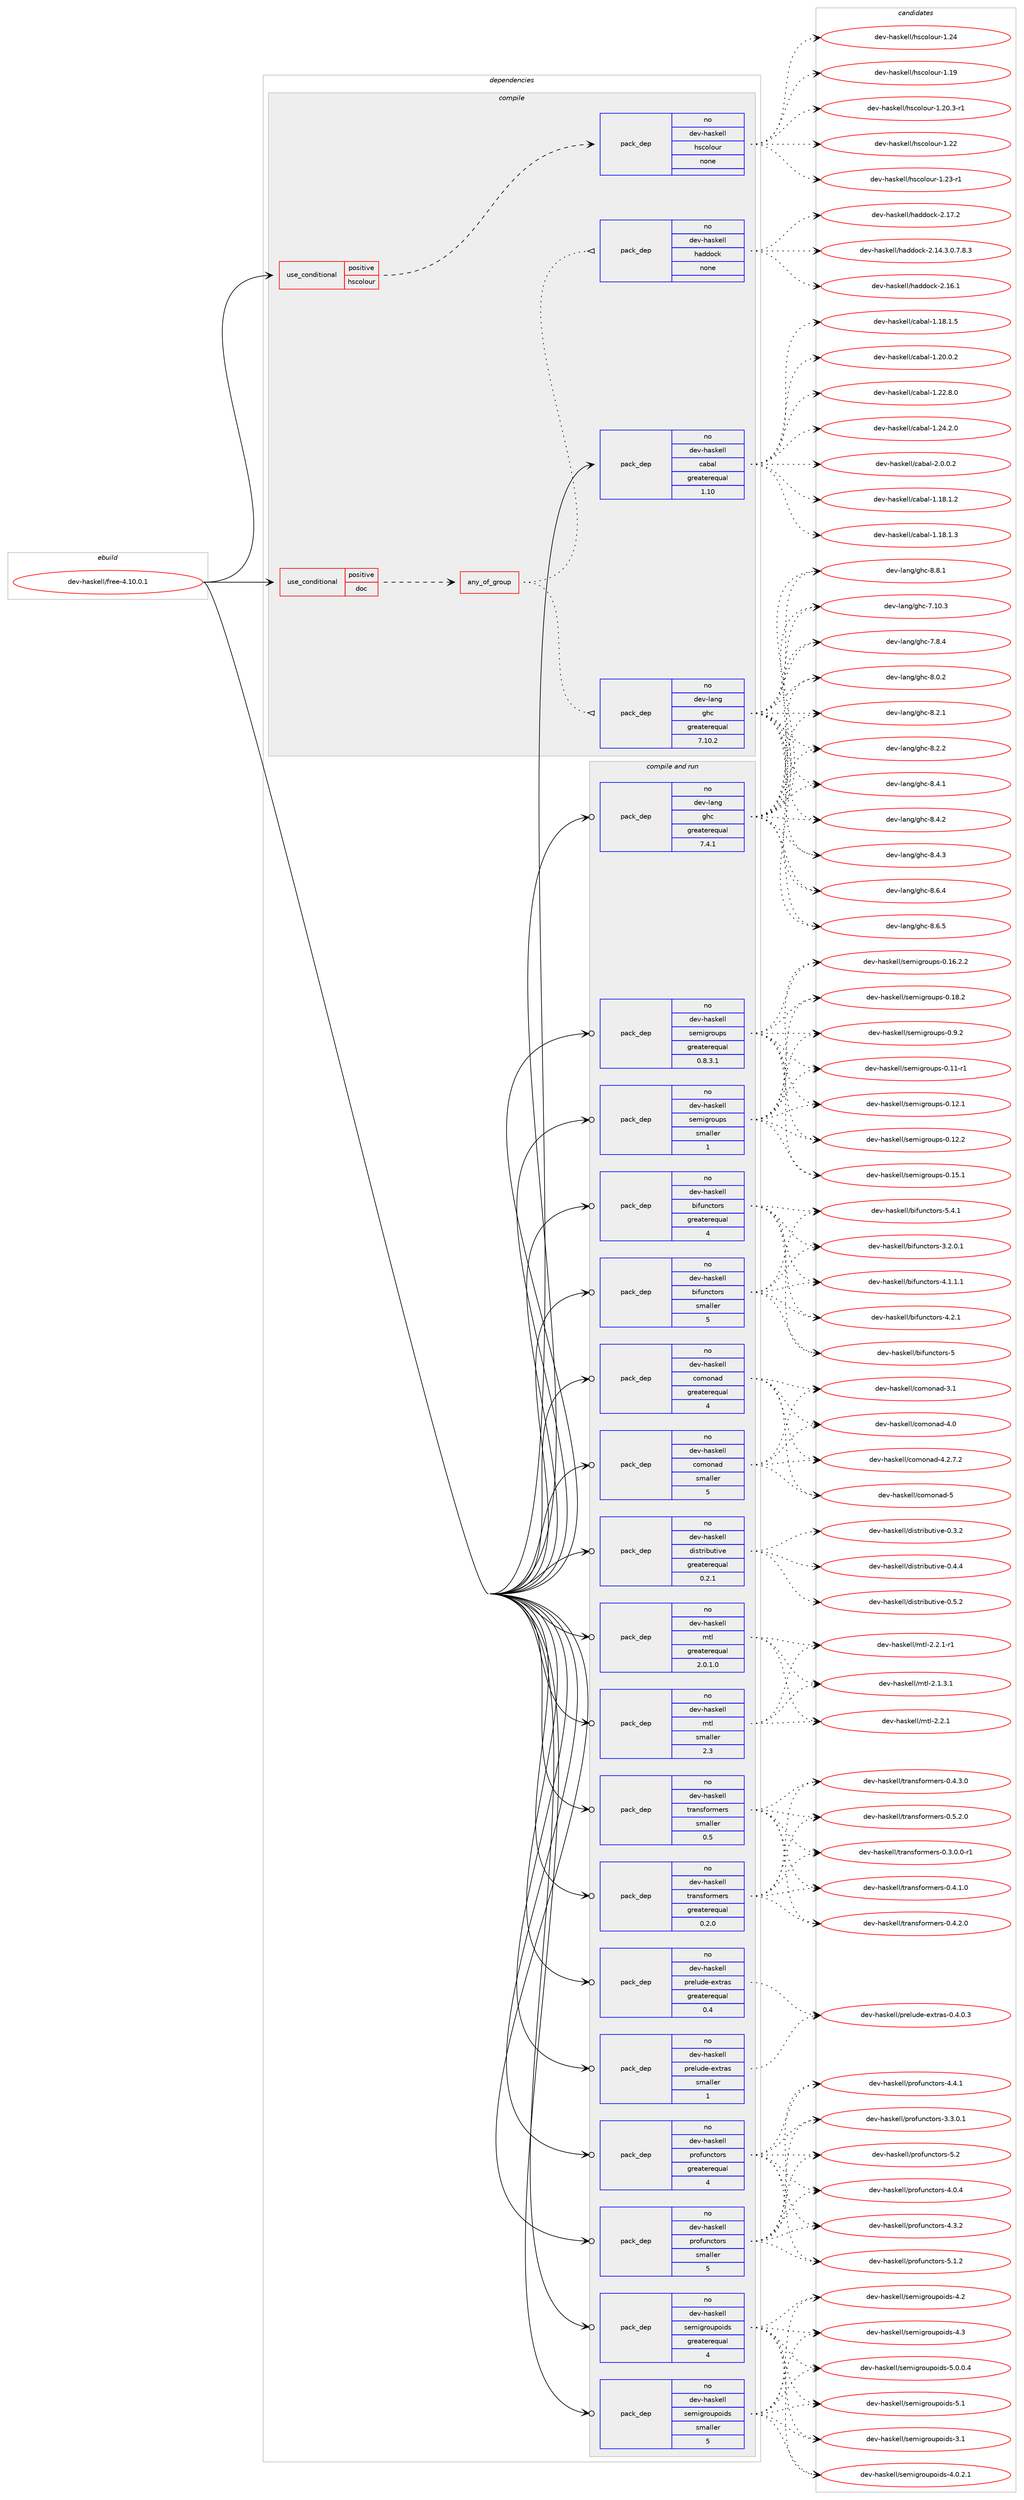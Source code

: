 digraph prolog {

# *************
# Graph options
# *************

newrank=true;
concentrate=true;
compound=true;
graph [rankdir=LR,fontname=Helvetica,fontsize=10,ranksep=1.5];#, ranksep=2.5, nodesep=0.2];
edge  [arrowhead=vee];
node  [fontname=Helvetica,fontsize=10];

# **********
# The ebuild
# **********

subgraph cluster_leftcol {
color=gray;
rank=same;
label=<<i>ebuild</i>>;
id [label="dev-haskell/free-4.10.0.1", color=red, width=4, href="../dev-haskell/free-4.10.0.1.svg"];
}

# ****************
# The dependencies
# ****************

subgraph cluster_midcol {
color=gray;
label=<<i>dependencies</i>>;
subgraph cluster_compile {
fillcolor="#eeeeee";
style=filled;
label=<<i>compile</i>>;
subgraph cond125759 {
dependency532717 [label=<<TABLE BORDER="0" CELLBORDER="1" CELLSPACING="0" CELLPADDING="4"><TR><TD ROWSPAN="3" CELLPADDING="10">use_conditional</TD></TR><TR><TD>positive</TD></TR><TR><TD>doc</TD></TR></TABLE>>, shape=none, color=red];
subgraph any9857 {
dependency532718 [label=<<TABLE BORDER="0" CELLBORDER="1" CELLSPACING="0" CELLPADDING="4"><TR><TD CELLPADDING="10">any_of_group</TD></TR></TABLE>>, shape=none, color=red];subgraph pack396744 {
dependency532719 [label=<<TABLE BORDER="0" CELLBORDER="1" CELLSPACING="0" CELLPADDING="4" WIDTH="220"><TR><TD ROWSPAN="6" CELLPADDING="30">pack_dep</TD></TR><TR><TD WIDTH="110">no</TD></TR><TR><TD>dev-haskell</TD></TR><TR><TD>haddock</TD></TR><TR><TD>none</TD></TR><TR><TD></TD></TR></TABLE>>, shape=none, color=blue];
}
dependency532718:e -> dependency532719:w [weight=20,style="dotted",arrowhead="oinv"];
subgraph pack396745 {
dependency532720 [label=<<TABLE BORDER="0" CELLBORDER="1" CELLSPACING="0" CELLPADDING="4" WIDTH="220"><TR><TD ROWSPAN="6" CELLPADDING="30">pack_dep</TD></TR><TR><TD WIDTH="110">no</TD></TR><TR><TD>dev-lang</TD></TR><TR><TD>ghc</TD></TR><TR><TD>greaterequal</TD></TR><TR><TD>7.10.2</TD></TR></TABLE>>, shape=none, color=blue];
}
dependency532718:e -> dependency532720:w [weight=20,style="dotted",arrowhead="oinv"];
}
dependency532717:e -> dependency532718:w [weight=20,style="dashed",arrowhead="vee"];
}
id:e -> dependency532717:w [weight=20,style="solid",arrowhead="vee"];
subgraph cond125760 {
dependency532721 [label=<<TABLE BORDER="0" CELLBORDER="1" CELLSPACING="0" CELLPADDING="4"><TR><TD ROWSPAN="3" CELLPADDING="10">use_conditional</TD></TR><TR><TD>positive</TD></TR><TR><TD>hscolour</TD></TR></TABLE>>, shape=none, color=red];
subgraph pack396746 {
dependency532722 [label=<<TABLE BORDER="0" CELLBORDER="1" CELLSPACING="0" CELLPADDING="4" WIDTH="220"><TR><TD ROWSPAN="6" CELLPADDING="30">pack_dep</TD></TR><TR><TD WIDTH="110">no</TD></TR><TR><TD>dev-haskell</TD></TR><TR><TD>hscolour</TD></TR><TR><TD>none</TD></TR><TR><TD></TD></TR></TABLE>>, shape=none, color=blue];
}
dependency532721:e -> dependency532722:w [weight=20,style="dashed",arrowhead="vee"];
}
id:e -> dependency532721:w [weight=20,style="solid",arrowhead="vee"];
subgraph pack396747 {
dependency532723 [label=<<TABLE BORDER="0" CELLBORDER="1" CELLSPACING="0" CELLPADDING="4" WIDTH="220"><TR><TD ROWSPAN="6" CELLPADDING="30">pack_dep</TD></TR><TR><TD WIDTH="110">no</TD></TR><TR><TD>dev-haskell</TD></TR><TR><TD>cabal</TD></TR><TR><TD>greaterequal</TD></TR><TR><TD>1.10</TD></TR></TABLE>>, shape=none, color=blue];
}
id:e -> dependency532723:w [weight=20,style="solid",arrowhead="vee"];
}
subgraph cluster_compileandrun {
fillcolor="#eeeeee";
style=filled;
label=<<i>compile and run</i>>;
subgraph pack396748 {
dependency532724 [label=<<TABLE BORDER="0" CELLBORDER="1" CELLSPACING="0" CELLPADDING="4" WIDTH="220"><TR><TD ROWSPAN="6" CELLPADDING="30">pack_dep</TD></TR><TR><TD WIDTH="110">no</TD></TR><TR><TD>dev-haskell</TD></TR><TR><TD>bifunctors</TD></TR><TR><TD>greaterequal</TD></TR><TR><TD>4</TD></TR></TABLE>>, shape=none, color=blue];
}
id:e -> dependency532724:w [weight=20,style="solid",arrowhead="odotvee"];
subgraph pack396749 {
dependency532725 [label=<<TABLE BORDER="0" CELLBORDER="1" CELLSPACING="0" CELLPADDING="4" WIDTH="220"><TR><TD ROWSPAN="6" CELLPADDING="30">pack_dep</TD></TR><TR><TD WIDTH="110">no</TD></TR><TR><TD>dev-haskell</TD></TR><TR><TD>bifunctors</TD></TR><TR><TD>smaller</TD></TR><TR><TD>5</TD></TR></TABLE>>, shape=none, color=blue];
}
id:e -> dependency532725:w [weight=20,style="solid",arrowhead="odotvee"];
subgraph pack396750 {
dependency532726 [label=<<TABLE BORDER="0" CELLBORDER="1" CELLSPACING="0" CELLPADDING="4" WIDTH="220"><TR><TD ROWSPAN="6" CELLPADDING="30">pack_dep</TD></TR><TR><TD WIDTH="110">no</TD></TR><TR><TD>dev-haskell</TD></TR><TR><TD>comonad</TD></TR><TR><TD>greaterequal</TD></TR><TR><TD>4</TD></TR></TABLE>>, shape=none, color=blue];
}
id:e -> dependency532726:w [weight=20,style="solid",arrowhead="odotvee"];
subgraph pack396751 {
dependency532727 [label=<<TABLE BORDER="0" CELLBORDER="1" CELLSPACING="0" CELLPADDING="4" WIDTH="220"><TR><TD ROWSPAN="6" CELLPADDING="30">pack_dep</TD></TR><TR><TD WIDTH="110">no</TD></TR><TR><TD>dev-haskell</TD></TR><TR><TD>comonad</TD></TR><TR><TD>smaller</TD></TR><TR><TD>5</TD></TR></TABLE>>, shape=none, color=blue];
}
id:e -> dependency532727:w [weight=20,style="solid",arrowhead="odotvee"];
subgraph pack396752 {
dependency532728 [label=<<TABLE BORDER="0" CELLBORDER="1" CELLSPACING="0" CELLPADDING="4" WIDTH="220"><TR><TD ROWSPAN="6" CELLPADDING="30">pack_dep</TD></TR><TR><TD WIDTH="110">no</TD></TR><TR><TD>dev-haskell</TD></TR><TR><TD>distributive</TD></TR><TR><TD>greaterequal</TD></TR><TR><TD>0.2.1</TD></TR></TABLE>>, shape=none, color=blue];
}
id:e -> dependency532728:w [weight=20,style="solid",arrowhead="odotvee"];
subgraph pack396753 {
dependency532729 [label=<<TABLE BORDER="0" CELLBORDER="1" CELLSPACING="0" CELLPADDING="4" WIDTH="220"><TR><TD ROWSPAN="6" CELLPADDING="30">pack_dep</TD></TR><TR><TD WIDTH="110">no</TD></TR><TR><TD>dev-haskell</TD></TR><TR><TD>mtl</TD></TR><TR><TD>greaterequal</TD></TR><TR><TD>2.0.1.0</TD></TR></TABLE>>, shape=none, color=blue];
}
id:e -> dependency532729:w [weight=20,style="solid",arrowhead="odotvee"];
subgraph pack396754 {
dependency532730 [label=<<TABLE BORDER="0" CELLBORDER="1" CELLSPACING="0" CELLPADDING="4" WIDTH="220"><TR><TD ROWSPAN="6" CELLPADDING="30">pack_dep</TD></TR><TR><TD WIDTH="110">no</TD></TR><TR><TD>dev-haskell</TD></TR><TR><TD>mtl</TD></TR><TR><TD>smaller</TD></TR><TR><TD>2.3</TD></TR></TABLE>>, shape=none, color=blue];
}
id:e -> dependency532730:w [weight=20,style="solid",arrowhead="odotvee"];
subgraph pack396755 {
dependency532731 [label=<<TABLE BORDER="0" CELLBORDER="1" CELLSPACING="0" CELLPADDING="4" WIDTH="220"><TR><TD ROWSPAN="6" CELLPADDING="30">pack_dep</TD></TR><TR><TD WIDTH="110">no</TD></TR><TR><TD>dev-haskell</TD></TR><TR><TD>prelude-extras</TD></TR><TR><TD>greaterequal</TD></TR><TR><TD>0.4</TD></TR></TABLE>>, shape=none, color=blue];
}
id:e -> dependency532731:w [weight=20,style="solid",arrowhead="odotvee"];
subgraph pack396756 {
dependency532732 [label=<<TABLE BORDER="0" CELLBORDER="1" CELLSPACING="0" CELLPADDING="4" WIDTH="220"><TR><TD ROWSPAN="6" CELLPADDING="30">pack_dep</TD></TR><TR><TD WIDTH="110">no</TD></TR><TR><TD>dev-haskell</TD></TR><TR><TD>prelude-extras</TD></TR><TR><TD>smaller</TD></TR><TR><TD>1</TD></TR></TABLE>>, shape=none, color=blue];
}
id:e -> dependency532732:w [weight=20,style="solid",arrowhead="odotvee"];
subgraph pack396757 {
dependency532733 [label=<<TABLE BORDER="0" CELLBORDER="1" CELLSPACING="0" CELLPADDING="4" WIDTH="220"><TR><TD ROWSPAN="6" CELLPADDING="30">pack_dep</TD></TR><TR><TD WIDTH="110">no</TD></TR><TR><TD>dev-haskell</TD></TR><TR><TD>profunctors</TD></TR><TR><TD>greaterequal</TD></TR><TR><TD>4</TD></TR></TABLE>>, shape=none, color=blue];
}
id:e -> dependency532733:w [weight=20,style="solid",arrowhead="odotvee"];
subgraph pack396758 {
dependency532734 [label=<<TABLE BORDER="0" CELLBORDER="1" CELLSPACING="0" CELLPADDING="4" WIDTH="220"><TR><TD ROWSPAN="6" CELLPADDING="30">pack_dep</TD></TR><TR><TD WIDTH="110">no</TD></TR><TR><TD>dev-haskell</TD></TR><TR><TD>profunctors</TD></TR><TR><TD>smaller</TD></TR><TR><TD>5</TD></TR></TABLE>>, shape=none, color=blue];
}
id:e -> dependency532734:w [weight=20,style="solid",arrowhead="odotvee"];
subgraph pack396759 {
dependency532735 [label=<<TABLE BORDER="0" CELLBORDER="1" CELLSPACING="0" CELLPADDING="4" WIDTH="220"><TR><TD ROWSPAN="6" CELLPADDING="30">pack_dep</TD></TR><TR><TD WIDTH="110">no</TD></TR><TR><TD>dev-haskell</TD></TR><TR><TD>semigroupoids</TD></TR><TR><TD>greaterequal</TD></TR><TR><TD>4</TD></TR></TABLE>>, shape=none, color=blue];
}
id:e -> dependency532735:w [weight=20,style="solid",arrowhead="odotvee"];
subgraph pack396760 {
dependency532736 [label=<<TABLE BORDER="0" CELLBORDER="1" CELLSPACING="0" CELLPADDING="4" WIDTH="220"><TR><TD ROWSPAN="6" CELLPADDING="30">pack_dep</TD></TR><TR><TD WIDTH="110">no</TD></TR><TR><TD>dev-haskell</TD></TR><TR><TD>semigroupoids</TD></TR><TR><TD>smaller</TD></TR><TR><TD>5</TD></TR></TABLE>>, shape=none, color=blue];
}
id:e -> dependency532736:w [weight=20,style="solid",arrowhead="odotvee"];
subgraph pack396761 {
dependency532737 [label=<<TABLE BORDER="0" CELLBORDER="1" CELLSPACING="0" CELLPADDING="4" WIDTH="220"><TR><TD ROWSPAN="6" CELLPADDING="30">pack_dep</TD></TR><TR><TD WIDTH="110">no</TD></TR><TR><TD>dev-haskell</TD></TR><TR><TD>semigroups</TD></TR><TR><TD>greaterequal</TD></TR><TR><TD>0.8.3.1</TD></TR></TABLE>>, shape=none, color=blue];
}
id:e -> dependency532737:w [weight=20,style="solid",arrowhead="odotvee"];
subgraph pack396762 {
dependency532738 [label=<<TABLE BORDER="0" CELLBORDER="1" CELLSPACING="0" CELLPADDING="4" WIDTH="220"><TR><TD ROWSPAN="6" CELLPADDING="30">pack_dep</TD></TR><TR><TD WIDTH="110">no</TD></TR><TR><TD>dev-haskell</TD></TR><TR><TD>semigroups</TD></TR><TR><TD>smaller</TD></TR><TR><TD>1</TD></TR></TABLE>>, shape=none, color=blue];
}
id:e -> dependency532738:w [weight=20,style="solid",arrowhead="odotvee"];
subgraph pack396763 {
dependency532739 [label=<<TABLE BORDER="0" CELLBORDER="1" CELLSPACING="0" CELLPADDING="4" WIDTH="220"><TR><TD ROWSPAN="6" CELLPADDING="30">pack_dep</TD></TR><TR><TD WIDTH="110">no</TD></TR><TR><TD>dev-haskell</TD></TR><TR><TD>transformers</TD></TR><TR><TD>greaterequal</TD></TR><TR><TD>0.2.0</TD></TR></TABLE>>, shape=none, color=blue];
}
id:e -> dependency532739:w [weight=20,style="solid",arrowhead="odotvee"];
subgraph pack396764 {
dependency532740 [label=<<TABLE BORDER="0" CELLBORDER="1" CELLSPACING="0" CELLPADDING="4" WIDTH="220"><TR><TD ROWSPAN="6" CELLPADDING="30">pack_dep</TD></TR><TR><TD WIDTH="110">no</TD></TR><TR><TD>dev-haskell</TD></TR><TR><TD>transformers</TD></TR><TR><TD>smaller</TD></TR><TR><TD>0.5</TD></TR></TABLE>>, shape=none, color=blue];
}
id:e -> dependency532740:w [weight=20,style="solid",arrowhead="odotvee"];
subgraph pack396765 {
dependency532741 [label=<<TABLE BORDER="0" CELLBORDER="1" CELLSPACING="0" CELLPADDING="4" WIDTH="220"><TR><TD ROWSPAN="6" CELLPADDING="30">pack_dep</TD></TR><TR><TD WIDTH="110">no</TD></TR><TR><TD>dev-lang</TD></TR><TR><TD>ghc</TD></TR><TR><TD>greaterequal</TD></TR><TR><TD>7.4.1</TD></TR></TABLE>>, shape=none, color=blue];
}
id:e -> dependency532741:w [weight=20,style="solid",arrowhead="odotvee"];
}
subgraph cluster_run {
fillcolor="#eeeeee";
style=filled;
label=<<i>run</i>>;
}
}

# **************
# The candidates
# **************

subgraph cluster_choices {
rank=same;
color=gray;
label=<<i>candidates</i>>;

subgraph choice396744 {
color=black;
nodesep=1;
choice1001011184510497115107101108108471049710010011199107455046495246514648465546564651 [label="dev-haskell/haddock-2.14.3.0.7.8.3", color=red, width=4,href="../dev-haskell/haddock-2.14.3.0.7.8.3.svg"];
choice100101118451049711510710110810847104971001001119910745504649544649 [label="dev-haskell/haddock-2.16.1", color=red, width=4,href="../dev-haskell/haddock-2.16.1.svg"];
choice100101118451049711510710110810847104971001001119910745504649554650 [label="dev-haskell/haddock-2.17.2", color=red, width=4,href="../dev-haskell/haddock-2.17.2.svg"];
dependency532719:e -> choice1001011184510497115107101108108471049710010011199107455046495246514648465546564651:w [style=dotted,weight="100"];
dependency532719:e -> choice100101118451049711510710110810847104971001001119910745504649544649:w [style=dotted,weight="100"];
dependency532719:e -> choice100101118451049711510710110810847104971001001119910745504649554650:w [style=dotted,weight="100"];
}
subgraph choice396745 {
color=black;
nodesep=1;
choice1001011184510897110103471031049945554649484651 [label="dev-lang/ghc-7.10.3", color=red, width=4,href="../dev-lang/ghc-7.10.3.svg"];
choice10010111845108971101034710310499455546564652 [label="dev-lang/ghc-7.8.4", color=red, width=4,href="../dev-lang/ghc-7.8.4.svg"];
choice10010111845108971101034710310499455646484650 [label="dev-lang/ghc-8.0.2", color=red, width=4,href="../dev-lang/ghc-8.0.2.svg"];
choice10010111845108971101034710310499455646504649 [label="dev-lang/ghc-8.2.1", color=red, width=4,href="../dev-lang/ghc-8.2.1.svg"];
choice10010111845108971101034710310499455646504650 [label="dev-lang/ghc-8.2.2", color=red, width=4,href="../dev-lang/ghc-8.2.2.svg"];
choice10010111845108971101034710310499455646524649 [label="dev-lang/ghc-8.4.1", color=red, width=4,href="../dev-lang/ghc-8.4.1.svg"];
choice10010111845108971101034710310499455646524650 [label="dev-lang/ghc-8.4.2", color=red, width=4,href="../dev-lang/ghc-8.4.2.svg"];
choice10010111845108971101034710310499455646524651 [label="dev-lang/ghc-8.4.3", color=red, width=4,href="../dev-lang/ghc-8.4.3.svg"];
choice10010111845108971101034710310499455646544652 [label="dev-lang/ghc-8.6.4", color=red, width=4,href="../dev-lang/ghc-8.6.4.svg"];
choice10010111845108971101034710310499455646544653 [label="dev-lang/ghc-8.6.5", color=red, width=4,href="../dev-lang/ghc-8.6.5.svg"];
choice10010111845108971101034710310499455646564649 [label="dev-lang/ghc-8.8.1", color=red, width=4,href="../dev-lang/ghc-8.8.1.svg"];
dependency532720:e -> choice1001011184510897110103471031049945554649484651:w [style=dotted,weight="100"];
dependency532720:e -> choice10010111845108971101034710310499455546564652:w [style=dotted,weight="100"];
dependency532720:e -> choice10010111845108971101034710310499455646484650:w [style=dotted,weight="100"];
dependency532720:e -> choice10010111845108971101034710310499455646504649:w [style=dotted,weight="100"];
dependency532720:e -> choice10010111845108971101034710310499455646504650:w [style=dotted,weight="100"];
dependency532720:e -> choice10010111845108971101034710310499455646524649:w [style=dotted,weight="100"];
dependency532720:e -> choice10010111845108971101034710310499455646524650:w [style=dotted,weight="100"];
dependency532720:e -> choice10010111845108971101034710310499455646524651:w [style=dotted,weight="100"];
dependency532720:e -> choice10010111845108971101034710310499455646544652:w [style=dotted,weight="100"];
dependency532720:e -> choice10010111845108971101034710310499455646544653:w [style=dotted,weight="100"];
dependency532720:e -> choice10010111845108971101034710310499455646564649:w [style=dotted,weight="100"];
}
subgraph choice396746 {
color=black;
nodesep=1;
choice100101118451049711510710110810847104115991111081111171144549464957 [label="dev-haskell/hscolour-1.19", color=red, width=4,href="../dev-haskell/hscolour-1.19.svg"];
choice10010111845104971151071011081084710411599111108111117114454946504846514511449 [label="dev-haskell/hscolour-1.20.3-r1", color=red, width=4,href="../dev-haskell/hscolour-1.20.3-r1.svg"];
choice100101118451049711510710110810847104115991111081111171144549465050 [label="dev-haskell/hscolour-1.22", color=red, width=4,href="../dev-haskell/hscolour-1.22.svg"];
choice1001011184510497115107101108108471041159911110811111711445494650514511449 [label="dev-haskell/hscolour-1.23-r1", color=red, width=4,href="../dev-haskell/hscolour-1.23-r1.svg"];
choice100101118451049711510710110810847104115991111081111171144549465052 [label="dev-haskell/hscolour-1.24", color=red, width=4,href="../dev-haskell/hscolour-1.24.svg"];
dependency532722:e -> choice100101118451049711510710110810847104115991111081111171144549464957:w [style=dotted,weight="100"];
dependency532722:e -> choice10010111845104971151071011081084710411599111108111117114454946504846514511449:w [style=dotted,weight="100"];
dependency532722:e -> choice100101118451049711510710110810847104115991111081111171144549465050:w [style=dotted,weight="100"];
dependency532722:e -> choice1001011184510497115107101108108471041159911110811111711445494650514511449:w [style=dotted,weight="100"];
dependency532722:e -> choice100101118451049711510710110810847104115991111081111171144549465052:w [style=dotted,weight="100"];
}
subgraph choice396747 {
color=black;
nodesep=1;
choice10010111845104971151071011081084799979897108454946495646494650 [label="dev-haskell/cabal-1.18.1.2", color=red, width=4,href="../dev-haskell/cabal-1.18.1.2.svg"];
choice10010111845104971151071011081084799979897108454946495646494651 [label="dev-haskell/cabal-1.18.1.3", color=red, width=4,href="../dev-haskell/cabal-1.18.1.3.svg"];
choice10010111845104971151071011081084799979897108454946495646494653 [label="dev-haskell/cabal-1.18.1.5", color=red, width=4,href="../dev-haskell/cabal-1.18.1.5.svg"];
choice10010111845104971151071011081084799979897108454946504846484650 [label="dev-haskell/cabal-1.20.0.2", color=red, width=4,href="../dev-haskell/cabal-1.20.0.2.svg"];
choice10010111845104971151071011081084799979897108454946505046564648 [label="dev-haskell/cabal-1.22.8.0", color=red, width=4,href="../dev-haskell/cabal-1.22.8.0.svg"];
choice10010111845104971151071011081084799979897108454946505246504648 [label="dev-haskell/cabal-1.24.2.0", color=red, width=4,href="../dev-haskell/cabal-1.24.2.0.svg"];
choice100101118451049711510710110810847999798971084550464846484650 [label="dev-haskell/cabal-2.0.0.2", color=red, width=4,href="../dev-haskell/cabal-2.0.0.2.svg"];
dependency532723:e -> choice10010111845104971151071011081084799979897108454946495646494650:w [style=dotted,weight="100"];
dependency532723:e -> choice10010111845104971151071011081084799979897108454946495646494651:w [style=dotted,weight="100"];
dependency532723:e -> choice10010111845104971151071011081084799979897108454946495646494653:w [style=dotted,weight="100"];
dependency532723:e -> choice10010111845104971151071011081084799979897108454946504846484650:w [style=dotted,weight="100"];
dependency532723:e -> choice10010111845104971151071011081084799979897108454946505046564648:w [style=dotted,weight="100"];
dependency532723:e -> choice10010111845104971151071011081084799979897108454946505246504648:w [style=dotted,weight="100"];
dependency532723:e -> choice100101118451049711510710110810847999798971084550464846484650:w [style=dotted,weight="100"];
}
subgraph choice396748 {
color=black;
nodesep=1;
choice10010111845104971151071011081084798105102117110991161111141154551465046484649 [label="dev-haskell/bifunctors-3.2.0.1", color=red, width=4,href="../dev-haskell/bifunctors-3.2.0.1.svg"];
choice10010111845104971151071011081084798105102117110991161111141154552464946494649 [label="dev-haskell/bifunctors-4.1.1.1", color=red, width=4,href="../dev-haskell/bifunctors-4.1.1.1.svg"];
choice1001011184510497115107101108108479810510211711099116111114115455246504649 [label="dev-haskell/bifunctors-4.2.1", color=red, width=4,href="../dev-haskell/bifunctors-4.2.1.svg"];
choice10010111845104971151071011081084798105102117110991161111141154553 [label="dev-haskell/bifunctors-5", color=red, width=4,href="../dev-haskell/bifunctors-5.svg"];
choice1001011184510497115107101108108479810510211711099116111114115455346524649 [label="dev-haskell/bifunctors-5.4.1", color=red, width=4,href="../dev-haskell/bifunctors-5.4.1.svg"];
dependency532724:e -> choice10010111845104971151071011081084798105102117110991161111141154551465046484649:w [style=dotted,weight="100"];
dependency532724:e -> choice10010111845104971151071011081084798105102117110991161111141154552464946494649:w [style=dotted,weight="100"];
dependency532724:e -> choice1001011184510497115107101108108479810510211711099116111114115455246504649:w [style=dotted,weight="100"];
dependency532724:e -> choice10010111845104971151071011081084798105102117110991161111141154553:w [style=dotted,weight="100"];
dependency532724:e -> choice1001011184510497115107101108108479810510211711099116111114115455346524649:w [style=dotted,weight="100"];
}
subgraph choice396749 {
color=black;
nodesep=1;
choice10010111845104971151071011081084798105102117110991161111141154551465046484649 [label="dev-haskell/bifunctors-3.2.0.1", color=red, width=4,href="../dev-haskell/bifunctors-3.2.0.1.svg"];
choice10010111845104971151071011081084798105102117110991161111141154552464946494649 [label="dev-haskell/bifunctors-4.1.1.1", color=red, width=4,href="../dev-haskell/bifunctors-4.1.1.1.svg"];
choice1001011184510497115107101108108479810510211711099116111114115455246504649 [label="dev-haskell/bifunctors-4.2.1", color=red, width=4,href="../dev-haskell/bifunctors-4.2.1.svg"];
choice10010111845104971151071011081084798105102117110991161111141154553 [label="dev-haskell/bifunctors-5", color=red, width=4,href="../dev-haskell/bifunctors-5.svg"];
choice1001011184510497115107101108108479810510211711099116111114115455346524649 [label="dev-haskell/bifunctors-5.4.1", color=red, width=4,href="../dev-haskell/bifunctors-5.4.1.svg"];
dependency532725:e -> choice10010111845104971151071011081084798105102117110991161111141154551465046484649:w [style=dotted,weight="100"];
dependency532725:e -> choice10010111845104971151071011081084798105102117110991161111141154552464946494649:w [style=dotted,weight="100"];
dependency532725:e -> choice1001011184510497115107101108108479810510211711099116111114115455246504649:w [style=dotted,weight="100"];
dependency532725:e -> choice10010111845104971151071011081084798105102117110991161111141154553:w [style=dotted,weight="100"];
dependency532725:e -> choice1001011184510497115107101108108479810510211711099116111114115455346524649:w [style=dotted,weight="100"];
}
subgraph choice396750 {
color=black;
nodesep=1;
choice100101118451049711510710110810847991111091111109710045514649 [label="dev-haskell/comonad-3.1", color=red, width=4,href="../dev-haskell/comonad-3.1.svg"];
choice100101118451049711510710110810847991111091111109710045524648 [label="dev-haskell/comonad-4.0", color=red, width=4,href="../dev-haskell/comonad-4.0.svg"];
choice10010111845104971151071011081084799111109111110971004552465046554650 [label="dev-haskell/comonad-4.2.7.2", color=red, width=4,href="../dev-haskell/comonad-4.2.7.2.svg"];
choice10010111845104971151071011081084799111109111110971004553 [label="dev-haskell/comonad-5", color=red, width=4,href="../dev-haskell/comonad-5.svg"];
dependency532726:e -> choice100101118451049711510710110810847991111091111109710045514649:w [style=dotted,weight="100"];
dependency532726:e -> choice100101118451049711510710110810847991111091111109710045524648:w [style=dotted,weight="100"];
dependency532726:e -> choice10010111845104971151071011081084799111109111110971004552465046554650:w [style=dotted,weight="100"];
dependency532726:e -> choice10010111845104971151071011081084799111109111110971004553:w [style=dotted,weight="100"];
}
subgraph choice396751 {
color=black;
nodesep=1;
choice100101118451049711510710110810847991111091111109710045514649 [label="dev-haskell/comonad-3.1", color=red, width=4,href="../dev-haskell/comonad-3.1.svg"];
choice100101118451049711510710110810847991111091111109710045524648 [label="dev-haskell/comonad-4.0", color=red, width=4,href="../dev-haskell/comonad-4.0.svg"];
choice10010111845104971151071011081084799111109111110971004552465046554650 [label="dev-haskell/comonad-4.2.7.2", color=red, width=4,href="../dev-haskell/comonad-4.2.7.2.svg"];
choice10010111845104971151071011081084799111109111110971004553 [label="dev-haskell/comonad-5", color=red, width=4,href="../dev-haskell/comonad-5.svg"];
dependency532727:e -> choice100101118451049711510710110810847991111091111109710045514649:w [style=dotted,weight="100"];
dependency532727:e -> choice100101118451049711510710110810847991111091111109710045524648:w [style=dotted,weight="100"];
dependency532727:e -> choice10010111845104971151071011081084799111109111110971004552465046554650:w [style=dotted,weight="100"];
dependency532727:e -> choice10010111845104971151071011081084799111109111110971004553:w [style=dotted,weight="100"];
}
subgraph choice396752 {
color=black;
nodesep=1;
choice10010111845104971151071011081084710010511511611410598117116105118101454846514650 [label="dev-haskell/distributive-0.3.2", color=red, width=4,href="../dev-haskell/distributive-0.3.2.svg"];
choice10010111845104971151071011081084710010511511611410598117116105118101454846524652 [label="dev-haskell/distributive-0.4.4", color=red, width=4,href="../dev-haskell/distributive-0.4.4.svg"];
choice10010111845104971151071011081084710010511511611410598117116105118101454846534650 [label="dev-haskell/distributive-0.5.2", color=red, width=4,href="../dev-haskell/distributive-0.5.2.svg"];
dependency532728:e -> choice10010111845104971151071011081084710010511511611410598117116105118101454846514650:w [style=dotted,weight="100"];
dependency532728:e -> choice10010111845104971151071011081084710010511511611410598117116105118101454846524652:w [style=dotted,weight="100"];
dependency532728:e -> choice10010111845104971151071011081084710010511511611410598117116105118101454846534650:w [style=dotted,weight="100"];
}
subgraph choice396753 {
color=black;
nodesep=1;
choice1001011184510497115107101108108471091161084550464946514649 [label="dev-haskell/mtl-2.1.3.1", color=red, width=4,href="../dev-haskell/mtl-2.1.3.1.svg"];
choice100101118451049711510710110810847109116108455046504649 [label="dev-haskell/mtl-2.2.1", color=red, width=4,href="../dev-haskell/mtl-2.2.1.svg"];
choice1001011184510497115107101108108471091161084550465046494511449 [label="dev-haskell/mtl-2.2.1-r1", color=red, width=4,href="../dev-haskell/mtl-2.2.1-r1.svg"];
dependency532729:e -> choice1001011184510497115107101108108471091161084550464946514649:w [style=dotted,weight="100"];
dependency532729:e -> choice100101118451049711510710110810847109116108455046504649:w [style=dotted,weight="100"];
dependency532729:e -> choice1001011184510497115107101108108471091161084550465046494511449:w [style=dotted,weight="100"];
}
subgraph choice396754 {
color=black;
nodesep=1;
choice1001011184510497115107101108108471091161084550464946514649 [label="dev-haskell/mtl-2.1.3.1", color=red, width=4,href="../dev-haskell/mtl-2.1.3.1.svg"];
choice100101118451049711510710110810847109116108455046504649 [label="dev-haskell/mtl-2.2.1", color=red, width=4,href="../dev-haskell/mtl-2.2.1.svg"];
choice1001011184510497115107101108108471091161084550465046494511449 [label="dev-haskell/mtl-2.2.1-r1", color=red, width=4,href="../dev-haskell/mtl-2.2.1-r1.svg"];
dependency532730:e -> choice1001011184510497115107101108108471091161084550464946514649:w [style=dotted,weight="100"];
dependency532730:e -> choice100101118451049711510710110810847109116108455046504649:w [style=dotted,weight="100"];
dependency532730:e -> choice1001011184510497115107101108108471091161084550465046494511449:w [style=dotted,weight="100"];
}
subgraph choice396755 {
color=black;
nodesep=1;
choice10010111845104971151071011081084711211410110811710010145101120116114971154548465246484651 [label="dev-haskell/prelude-extras-0.4.0.3", color=red, width=4,href="../dev-haskell/prelude-extras-0.4.0.3.svg"];
dependency532731:e -> choice10010111845104971151071011081084711211410110811710010145101120116114971154548465246484651:w [style=dotted,weight="100"];
}
subgraph choice396756 {
color=black;
nodesep=1;
choice10010111845104971151071011081084711211410110811710010145101120116114971154548465246484651 [label="dev-haskell/prelude-extras-0.4.0.3", color=red, width=4,href="../dev-haskell/prelude-extras-0.4.0.3.svg"];
dependency532732:e -> choice10010111845104971151071011081084711211410110811710010145101120116114971154548465246484651:w [style=dotted,weight="100"];
}
subgraph choice396757 {
color=black;
nodesep=1;
choice100101118451049711510710110810847112114111102117110991161111141154551465146484649 [label="dev-haskell/profunctors-3.3.0.1", color=red, width=4,href="../dev-haskell/profunctors-3.3.0.1.svg"];
choice10010111845104971151071011081084711211411110211711099116111114115455246484652 [label="dev-haskell/profunctors-4.0.4", color=red, width=4,href="../dev-haskell/profunctors-4.0.4.svg"];
choice10010111845104971151071011081084711211411110211711099116111114115455246514650 [label="dev-haskell/profunctors-4.3.2", color=red, width=4,href="../dev-haskell/profunctors-4.3.2.svg"];
choice10010111845104971151071011081084711211411110211711099116111114115455246524649 [label="dev-haskell/profunctors-4.4.1", color=red, width=4,href="../dev-haskell/profunctors-4.4.1.svg"];
choice10010111845104971151071011081084711211411110211711099116111114115455346494650 [label="dev-haskell/profunctors-5.1.2", color=red, width=4,href="../dev-haskell/profunctors-5.1.2.svg"];
choice1001011184510497115107101108108471121141111021171109911611111411545534650 [label="dev-haskell/profunctors-5.2", color=red, width=4,href="../dev-haskell/profunctors-5.2.svg"];
dependency532733:e -> choice100101118451049711510710110810847112114111102117110991161111141154551465146484649:w [style=dotted,weight="100"];
dependency532733:e -> choice10010111845104971151071011081084711211411110211711099116111114115455246484652:w [style=dotted,weight="100"];
dependency532733:e -> choice10010111845104971151071011081084711211411110211711099116111114115455246514650:w [style=dotted,weight="100"];
dependency532733:e -> choice10010111845104971151071011081084711211411110211711099116111114115455246524649:w [style=dotted,weight="100"];
dependency532733:e -> choice10010111845104971151071011081084711211411110211711099116111114115455346494650:w [style=dotted,weight="100"];
dependency532733:e -> choice1001011184510497115107101108108471121141111021171109911611111411545534650:w [style=dotted,weight="100"];
}
subgraph choice396758 {
color=black;
nodesep=1;
choice100101118451049711510710110810847112114111102117110991161111141154551465146484649 [label="dev-haskell/profunctors-3.3.0.1", color=red, width=4,href="../dev-haskell/profunctors-3.3.0.1.svg"];
choice10010111845104971151071011081084711211411110211711099116111114115455246484652 [label="dev-haskell/profunctors-4.0.4", color=red, width=4,href="../dev-haskell/profunctors-4.0.4.svg"];
choice10010111845104971151071011081084711211411110211711099116111114115455246514650 [label="dev-haskell/profunctors-4.3.2", color=red, width=4,href="../dev-haskell/profunctors-4.3.2.svg"];
choice10010111845104971151071011081084711211411110211711099116111114115455246524649 [label="dev-haskell/profunctors-4.4.1", color=red, width=4,href="../dev-haskell/profunctors-4.4.1.svg"];
choice10010111845104971151071011081084711211411110211711099116111114115455346494650 [label="dev-haskell/profunctors-5.1.2", color=red, width=4,href="../dev-haskell/profunctors-5.1.2.svg"];
choice1001011184510497115107101108108471121141111021171109911611111411545534650 [label="dev-haskell/profunctors-5.2", color=red, width=4,href="../dev-haskell/profunctors-5.2.svg"];
dependency532734:e -> choice100101118451049711510710110810847112114111102117110991161111141154551465146484649:w [style=dotted,weight="100"];
dependency532734:e -> choice10010111845104971151071011081084711211411110211711099116111114115455246484652:w [style=dotted,weight="100"];
dependency532734:e -> choice10010111845104971151071011081084711211411110211711099116111114115455246514650:w [style=dotted,weight="100"];
dependency532734:e -> choice10010111845104971151071011081084711211411110211711099116111114115455246524649:w [style=dotted,weight="100"];
dependency532734:e -> choice10010111845104971151071011081084711211411110211711099116111114115455346494650:w [style=dotted,weight="100"];
dependency532734:e -> choice1001011184510497115107101108108471121141111021171109911611111411545534650:w [style=dotted,weight="100"];
}
subgraph choice396759 {
color=black;
nodesep=1;
choice10010111845104971151071011081084711510110910510311411111711211110510011545514649 [label="dev-haskell/semigroupoids-3.1", color=red, width=4,href="../dev-haskell/semigroupoids-3.1.svg"];
choice1001011184510497115107101108108471151011091051031141111171121111051001154552464846504649 [label="dev-haskell/semigroupoids-4.0.2.1", color=red, width=4,href="../dev-haskell/semigroupoids-4.0.2.1.svg"];
choice10010111845104971151071011081084711510110910510311411111711211110510011545524650 [label="dev-haskell/semigroupoids-4.2", color=red, width=4,href="../dev-haskell/semigroupoids-4.2.svg"];
choice10010111845104971151071011081084711510110910510311411111711211110510011545524651 [label="dev-haskell/semigroupoids-4.3", color=red, width=4,href="../dev-haskell/semigroupoids-4.3.svg"];
choice1001011184510497115107101108108471151011091051031141111171121111051001154553464846484652 [label="dev-haskell/semigroupoids-5.0.0.4", color=red, width=4,href="../dev-haskell/semigroupoids-5.0.0.4.svg"];
choice10010111845104971151071011081084711510110910510311411111711211110510011545534649 [label="dev-haskell/semigroupoids-5.1", color=red, width=4,href="../dev-haskell/semigroupoids-5.1.svg"];
dependency532735:e -> choice10010111845104971151071011081084711510110910510311411111711211110510011545514649:w [style=dotted,weight="100"];
dependency532735:e -> choice1001011184510497115107101108108471151011091051031141111171121111051001154552464846504649:w [style=dotted,weight="100"];
dependency532735:e -> choice10010111845104971151071011081084711510110910510311411111711211110510011545524650:w [style=dotted,weight="100"];
dependency532735:e -> choice10010111845104971151071011081084711510110910510311411111711211110510011545524651:w [style=dotted,weight="100"];
dependency532735:e -> choice1001011184510497115107101108108471151011091051031141111171121111051001154553464846484652:w [style=dotted,weight="100"];
dependency532735:e -> choice10010111845104971151071011081084711510110910510311411111711211110510011545534649:w [style=dotted,weight="100"];
}
subgraph choice396760 {
color=black;
nodesep=1;
choice10010111845104971151071011081084711510110910510311411111711211110510011545514649 [label="dev-haskell/semigroupoids-3.1", color=red, width=4,href="../dev-haskell/semigroupoids-3.1.svg"];
choice1001011184510497115107101108108471151011091051031141111171121111051001154552464846504649 [label="dev-haskell/semigroupoids-4.0.2.1", color=red, width=4,href="../dev-haskell/semigroupoids-4.0.2.1.svg"];
choice10010111845104971151071011081084711510110910510311411111711211110510011545524650 [label="dev-haskell/semigroupoids-4.2", color=red, width=4,href="../dev-haskell/semigroupoids-4.2.svg"];
choice10010111845104971151071011081084711510110910510311411111711211110510011545524651 [label="dev-haskell/semigroupoids-4.3", color=red, width=4,href="../dev-haskell/semigroupoids-4.3.svg"];
choice1001011184510497115107101108108471151011091051031141111171121111051001154553464846484652 [label="dev-haskell/semigroupoids-5.0.0.4", color=red, width=4,href="../dev-haskell/semigroupoids-5.0.0.4.svg"];
choice10010111845104971151071011081084711510110910510311411111711211110510011545534649 [label="dev-haskell/semigroupoids-5.1", color=red, width=4,href="../dev-haskell/semigroupoids-5.1.svg"];
dependency532736:e -> choice10010111845104971151071011081084711510110910510311411111711211110510011545514649:w [style=dotted,weight="100"];
dependency532736:e -> choice1001011184510497115107101108108471151011091051031141111171121111051001154552464846504649:w [style=dotted,weight="100"];
dependency532736:e -> choice10010111845104971151071011081084711510110910510311411111711211110510011545524650:w [style=dotted,weight="100"];
dependency532736:e -> choice10010111845104971151071011081084711510110910510311411111711211110510011545524651:w [style=dotted,weight="100"];
dependency532736:e -> choice1001011184510497115107101108108471151011091051031141111171121111051001154553464846484652:w [style=dotted,weight="100"];
dependency532736:e -> choice10010111845104971151071011081084711510110910510311411111711211110510011545534649:w [style=dotted,weight="100"];
}
subgraph choice396761 {
color=black;
nodesep=1;
choice10010111845104971151071011081084711510110910510311411111711211545484649494511449 [label="dev-haskell/semigroups-0.11-r1", color=red, width=4,href="../dev-haskell/semigroups-0.11-r1.svg"];
choice10010111845104971151071011081084711510110910510311411111711211545484649504649 [label="dev-haskell/semigroups-0.12.1", color=red, width=4,href="../dev-haskell/semigroups-0.12.1.svg"];
choice10010111845104971151071011081084711510110910510311411111711211545484649504650 [label="dev-haskell/semigroups-0.12.2", color=red, width=4,href="../dev-haskell/semigroups-0.12.2.svg"];
choice10010111845104971151071011081084711510110910510311411111711211545484649534649 [label="dev-haskell/semigroups-0.15.1", color=red, width=4,href="../dev-haskell/semigroups-0.15.1.svg"];
choice100101118451049711510710110810847115101109105103114111117112115454846495446504650 [label="dev-haskell/semigroups-0.16.2.2", color=red, width=4,href="../dev-haskell/semigroups-0.16.2.2.svg"];
choice10010111845104971151071011081084711510110910510311411111711211545484649564650 [label="dev-haskell/semigroups-0.18.2", color=red, width=4,href="../dev-haskell/semigroups-0.18.2.svg"];
choice100101118451049711510710110810847115101109105103114111117112115454846574650 [label="dev-haskell/semigroups-0.9.2", color=red, width=4,href="../dev-haskell/semigroups-0.9.2.svg"];
dependency532737:e -> choice10010111845104971151071011081084711510110910510311411111711211545484649494511449:w [style=dotted,weight="100"];
dependency532737:e -> choice10010111845104971151071011081084711510110910510311411111711211545484649504649:w [style=dotted,weight="100"];
dependency532737:e -> choice10010111845104971151071011081084711510110910510311411111711211545484649504650:w [style=dotted,weight="100"];
dependency532737:e -> choice10010111845104971151071011081084711510110910510311411111711211545484649534649:w [style=dotted,weight="100"];
dependency532737:e -> choice100101118451049711510710110810847115101109105103114111117112115454846495446504650:w [style=dotted,weight="100"];
dependency532737:e -> choice10010111845104971151071011081084711510110910510311411111711211545484649564650:w [style=dotted,weight="100"];
dependency532737:e -> choice100101118451049711510710110810847115101109105103114111117112115454846574650:w [style=dotted,weight="100"];
}
subgraph choice396762 {
color=black;
nodesep=1;
choice10010111845104971151071011081084711510110910510311411111711211545484649494511449 [label="dev-haskell/semigroups-0.11-r1", color=red, width=4,href="../dev-haskell/semigroups-0.11-r1.svg"];
choice10010111845104971151071011081084711510110910510311411111711211545484649504649 [label="dev-haskell/semigroups-0.12.1", color=red, width=4,href="../dev-haskell/semigroups-0.12.1.svg"];
choice10010111845104971151071011081084711510110910510311411111711211545484649504650 [label="dev-haskell/semigroups-0.12.2", color=red, width=4,href="../dev-haskell/semigroups-0.12.2.svg"];
choice10010111845104971151071011081084711510110910510311411111711211545484649534649 [label="dev-haskell/semigroups-0.15.1", color=red, width=4,href="../dev-haskell/semigroups-0.15.1.svg"];
choice100101118451049711510710110810847115101109105103114111117112115454846495446504650 [label="dev-haskell/semigroups-0.16.2.2", color=red, width=4,href="../dev-haskell/semigroups-0.16.2.2.svg"];
choice10010111845104971151071011081084711510110910510311411111711211545484649564650 [label="dev-haskell/semigroups-0.18.2", color=red, width=4,href="../dev-haskell/semigroups-0.18.2.svg"];
choice100101118451049711510710110810847115101109105103114111117112115454846574650 [label="dev-haskell/semigroups-0.9.2", color=red, width=4,href="../dev-haskell/semigroups-0.9.2.svg"];
dependency532738:e -> choice10010111845104971151071011081084711510110910510311411111711211545484649494511449:w [style=dotted,weight="100"];
dependency532738:e -> choice10010111845104971151071011081084711510110910510311411111711211545484649504649:w [style=dotted,weight="100"];
dependency532738:e -> choice10010111845104971151071011081084711510110910510311411111711211545484649504650:w [style=dotted,weight="100"];
dependency532738:e -> choice10010111845104971151071011081084711510110910510311411111711211545484649534649:w [style=dotted,weight="100"];
dependency532738:e -> choice100101118451049711510710110810847115101109105103114111117112115454846495446504650:w [style=dotted,weight="100"];
dependency532738:e -> choice10010111845104971151071011081084711510110910510311411111711211545484649564650:w [style=dotted,weight="100"];
dependency532738:e -> choice100101118451049711510710110810847115101109105103114111117112115454846574650:w [style=dotted,weight="100"];
}
subgraph choice396763 {
color=black;
nodesep=1;
choice1001011184510497115107101108108471161149711011510211111410910111411545484651464846484511449 [label="dev-haskell/transformers-0.3.0.0-r1", color=red, width=4,href="../dev-haskell/transformers-0.3.0.0-r1.svg"];
choice100101118451049711510710110810847116114971101151021111141091011141154548465246494648 [label="dev-haskell/transformers-0.4.1.0", color=red, width=4,href="../dev-haskell/transformers-0.4.1.0.svg"];
choice100101118451049711510710110810847116114971101151021111141091011141154548465246504648 [label="dev-haskell/transformers-0.4.2.0", color=red, width=4,href="../dev-haskell/transformers-0.4.2.0.svg"];
choice100101118451049711510710110810847116114971101151021111141091011141154548465246514648 [label="dev-haskell/transformers-0.4.3.0", color=red, width=4,href="../dev-haskell/transformers-0.4.3.0.svg"];
choice100101118451049711510710110810847116114971101151021111141091011141154548465346504648 [label="dev-haskell/transformers-0.5.2.0", color=red, width=4,href="../dev-haskell/transformers-0.5.2.0.svg"];
dependency532739:e -> choice1001011184510497115107101108108471161149711011510211111410910111411545484651464846484511449:w [style=dotted,weight="100"];
dependency532739:e -> choice100101118451049711510710110810847116114971101151021111141091011141154548465246494648:w [style=dotted,weight="100"];
dependency532739:e -> choice100101118451049711510710110810847116114971101151021111141091011141154548465246504648:w [style=dotted,weight="100"];
dependency532739:e -> choice100101118451049711510710110810847116114971101151021111141091011141154548465246514648:w [style=dotted,weight="100"];
dependency532739:e -> choice100101118451049711510710110810847116114971101151021111141091011141154548465346504648:w [style=dotted,weight="100"];
}
subgraph choice396764 {
color=black;
nodesep=1;
choice1001011184510497115107101108108471161149711011510211111410910111411545484651464846484511449 [label="dev-haskell/transformers-0.3.0.0-r1", color=red, width=4,href="../dev-haskell/transformers-0.3.0.0-r1.svg"];
choice100101118451049711510710110810847116114971101151021111141091011141154548465246494648 [label="dev-haskell/transformers-0.4.1.0", color=red, width=4,href="../dev-haskell/transformers-0.4.1.0.svg"];
choice100101118451049711510710110810847116114971101151021111141091011141154548465246504648 [label="dev-haskell/transformers-0.4.2.0", color=red, width=4,href="../dev-haskell/transformers-0.4.2.0.svg"];
choice100101118451049711510710110810847116114971101151021111141091011141154548465246514648 [label="dev-haskell/transformers-0.4.3.0", color=red, width=4,href="../dev-haskell/transformers-0.4.3.0.svg"];
choice100101118451049711510710110810847116114971101151021111141091011141154548465346504648 [label="dev-haskell/transformers-0.5.2.0", color=red, width=4,href="../dev-haskell/transformers-0.5.2.0.svg"];
dependency532740:e -> choice1001011184510497115107101108108471161149711011510211111410910111411545484651464846484511449:w [style=dotted,weight="100"];
dependency532740:e -> choice100101118451049711510710110810847116114971101151021111141091011141154548465246494648:w [style=dotted,weight="100"];
dependency532740:e -> choice100101118451049711510710110810847116114971101151021111141091011141154548465246504648:w [style=dotted,weight="100"];
dependency532740:e -> choice100101118451049711510710110810847116114971101151021111141091011141154548465246514648:w [style=dotted,weight="100"];
dependency532740:e -> choice100101118451049711510710110810847116114971101151021111141091011141154548465346504648:w [style=dotted,weight="100"];
}
subgraph choice396765 {
color=black;
nodesep=1;
choice1001011184510897110103471031049945554649484651 [label="dev-lang/ghc-7.10.3", color=red, width=4,href="../dev-lang/ghc-7.10.3.svg"];
choice10010111845108971101034710310499455546564652 [label="dev-lang/ghc-7.8.4", color=red, width=4,href="../dev-lang/ghc-7.8.4.svg"];
choice10010111845108971101034710310499455646484650 [label="dev-lang/ghc-8.0.2", color=red, width=4,href="../dev-lang/ghc-8.0.2.svg"];
choice10010111845108971101034710310499455646504649 [label="dev-lang/ghc-8.2.1", color=red, width=4,href="../dev-lang/ghc-8.2.1.svg"];
choice10010111845108971101034710310499455646504650 [label="dev-lang/ghc-8.2.2", color=red, width=4,href="../dev-lang/ghc-8.2.2.svg"];
choice10010111845108971101034710310499455646524649 [label="dev-lang/ghc-8.4.1", color=red, width=4,href="../dev-lang/ghc-8.4.1.svg"];
choice10010111845108971101034710310499455646524650 [label="dev-lang/ghc-8.4.2", color=red, width=4,href="../dev-lang/ghc-8.4.2.svg"];
choice10010111845108971101034710310499455646524651 [label="dev-lang/ghc-8.4.3", color=red, width=4,href="../dev-lang/ghc-8.4.3.svg"];
choice10010111845108971101034710310499455646544652 [label="dev-lang/ghc-8.6.4", color=red, width=4,href="../dev-lang/ghc-8.6.4.svg"];
choice10010111845108971101034710310499455646544653 [label="dev-lang/ghc-8.6.5", color=red, width=4,href="../dev-lang/ghc-8.6.5.svg"];
choice10010111845108971101034710310499455646564649 [label="dev-lang/ghc-8.8.1", color=red, width=4,href="../dev-lang/ghc-8.8.1.svg"];
dependency532741:e -> choice1001011184510897110103471031049945554649484651:w [style=dotted,weight="100"];
dependency532741:e -> choice10010111845108971101034710310499455546564652:w [style=dotted,weight="100"];
dependency532741:e -> choice10010111845108971101034710310499455646484650:w [style=dotted,weight="100"];
dependency532741:e -> choice10010111845108971101034710310499455646504649:w [style=dotted,weight="100"];
dependency532741:e -> choice10010111845108971101034710310499455646504650:w [style=dotted,weight="100"];
dependency532741:e -> choice10010111845108971101034710310499455646524649:w [style=dotted,weight="100"];
dependency532741:e -> choice10010111845108971101034710310499455646524650:w [style=dotted,weight="100"];
dependency532741:e -> choice10010111845108971101034710310499455646524651:w [style=dotted,weight="100"];
dependency532741:e -> choice10010111845108971101034710310499455646544652:w [style=dotted,weight="100"];
dependency532741:e -> choice10010111845108971101034710310499455646544653:w [style=dotted,weight="100"];
dependency532741:e -> choice10010111845108971101034710310499455646564649:w [style=dotted,weight="100"];
}
}

}
